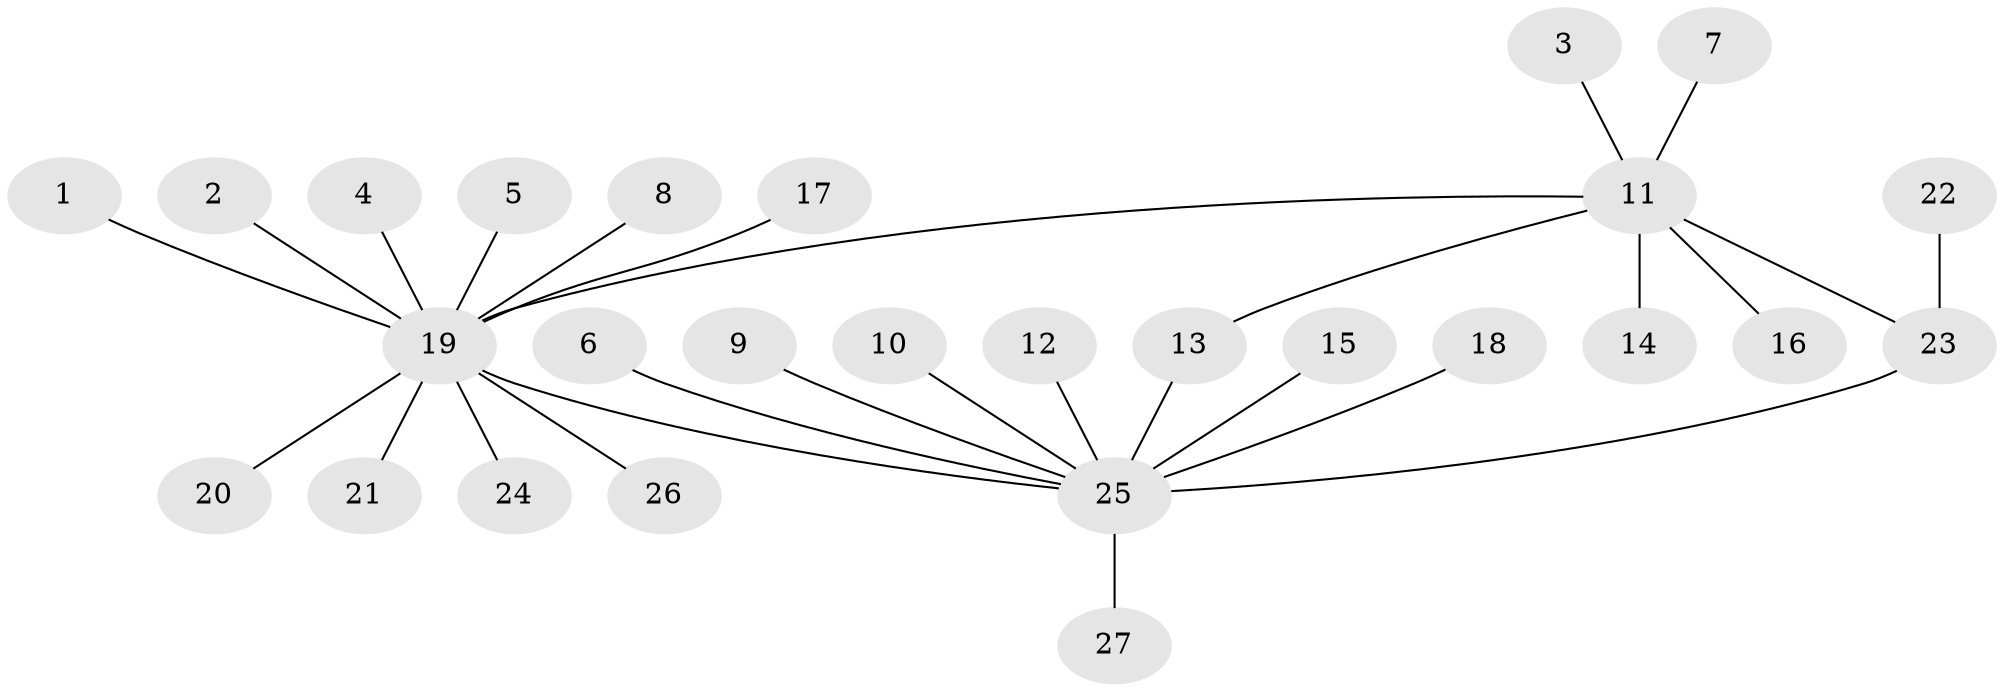 // original degree distribution, {15: 0.0196078431372549, 1: 0.6274509803921569, 10: 0.0196078431372549, 14: 0.0196078431372549, 4: 0.0196078431372549, 2: 0.23529411764705882, 3: 0.058823529411764705}
// Generated by graph-tools (version 1.1) at 2025/01/03/09/25 03:01:50]
// undirected, 27 vertices, 28 edges
graph export_dot {
graph [start="1"]
  node [color=gray90,style=filled];
  1;
  2;
  3;
  4;
  5;
  6;
  7;
  8;
  9;
  10;
  11;
  12;
  13;
  14;
  15;
  16;
  17;
  18;
  19;
  20;
  21;
  22;
  23;
  24;
  25;
  26;
  27;
  1 -- 19 [weight=1.0];
  2 -- 19 [weight=1.0];
  3 -- 11 [weight=1.0];
  4 -- 19 [weight=1.0];
  5 -- 19 [weight=1.0];
  6 -- 25 [weight=1.0];
  7 -- 11 [weight=1.0];
  8 -- 19 [weight=1.0];
  9 -- 25 [weight=1.0];
  10 -- 25 [weight=1.0];
  11 -- 13 [weight=1.0];
  11 -- 14 [weight=1.0];
  11 -- 16 [weight=1.0];
  11 -- 19 [weight=1.0];
  11 -- 23 [weight=1.0];
  12 -- 25 [weight=1.0];
  13 -- 25 [weight=2.0];
  15 -- 25 [weight=1.0];
  17 -- 19 [weight=1.0];
  18 -- 25 [weight=1.0];
  19 -- 20 [weight=1.0];
  19 -- 21 [weight=1.0];
  19 -- 24 [weight=1.0];
  19 -- 25 [weight=1.0];
  19 -- 26 [weight=1.0];
  22 -- 23 [weight=1.0];
  23 -- 25 [weight=1.0];
  25 -- 27 [weight=1.0];
}
